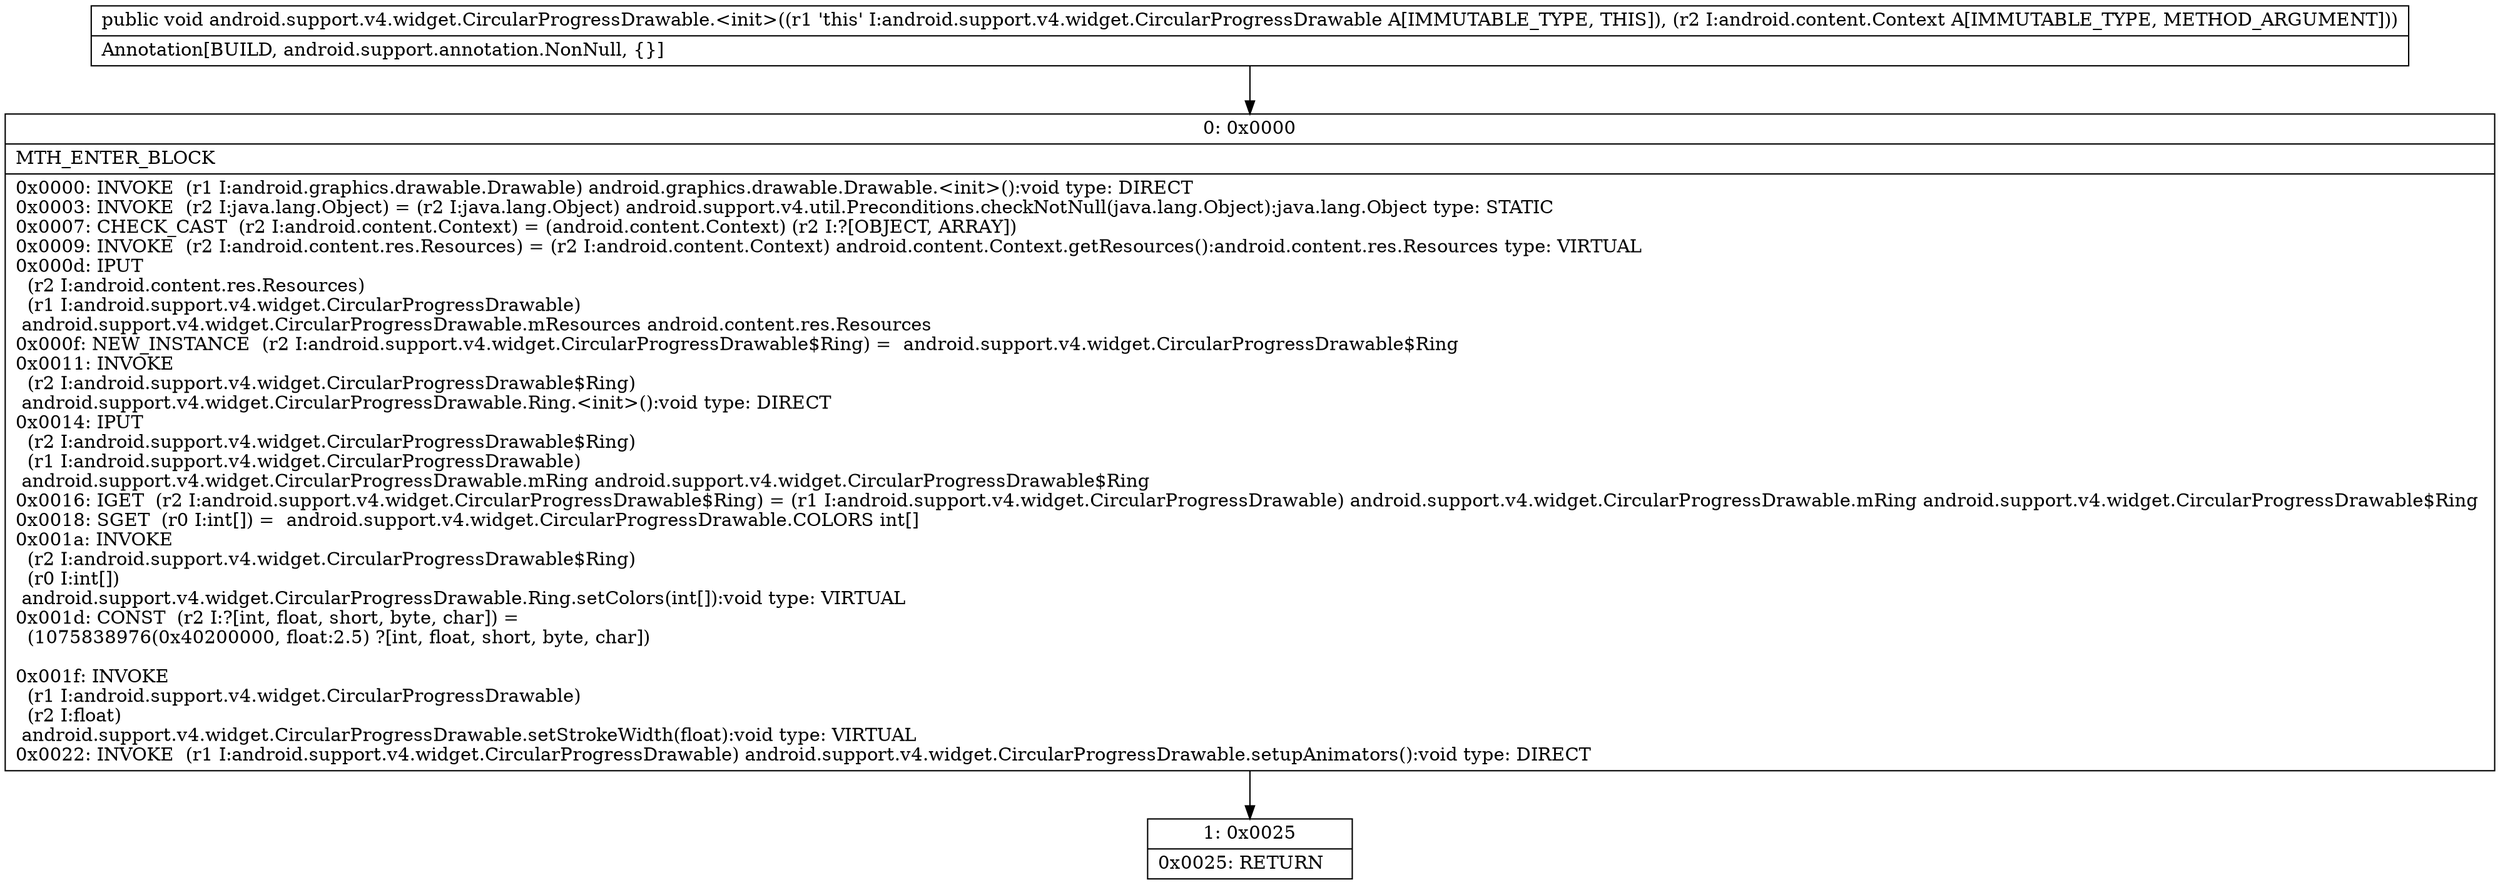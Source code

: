 digraph "CFG forandroid.support.v4.widget.CircularProgressDrawable.\<init\>(Landroid\/content\/Context;)V" {
Node_0 [shape=record,label="{0\:\ 0x0000|MTH_ENTER_BLOCK\l|0x0000: INVOKE  (r1 I:android.graphics.drawable.Drawable) android.graphics.drawable.Drawable.\<init\>():void type: DIRECT \l0x0003: INVOKE  (r2 I:java.lang.Object) = (r2 I:java.lang.Object) android.support.v4.util.Preconditions.checkNotNull(java.lang.Object):java.lang.Object type: STATIC \l0x0007: CHECK_CAST  (r2 I:android.content.Context) = (android.content.Context) (r2 I:?[OBJECT, ARRAY]) \l0x0009: INVOKE  (r2 I:android.content.res.Resources) = (r2 I:android.content.Context) android.content.Context.getResources():android.content.res.Resources type: VIRTUAL \l0x000d: IPUT  \l  (r2 I:android.content.res.Resources)\l  (r1 I:android.support.v4.widget.CircularProgressDrawable)\l android.support.v4.widget.CircularProgressDrawable.mResources android.content.res.Resources \l0x000f: NEW_INSTANCE  (r2 I:android.support.v4.widget.CircularProgressDrawable$Ring) =  android.support.v4.widget.CircularProgressDrawable$Ring \l0x0011: INVOKE  \l  (r2 I:android.support.v4.widget.CircularProgressDrawable$Ring)\l android.support.v4.widget.CircularProgressDrawable.Ring.\<init\>():void type: DIRECT \l0x0014: IPUT  \l  (r2 I:android.support.v4.widget.CircularProgressDrawable$Ring)\l  (r1 I:android.support.v4.widget.CircularProgressDrawable)\l android.support.v4.widget.CircularProgressDrawable.mRing android.support.v4.widget.CircularProgressDrawable$Ring \l0x0016: IGET  (r2 I:android.support.v4.widget.CircularProgressDrawable$Ring) = (r1 I:android.support.v4.widget.CircularProgressDrawable) android.support.v4.widget.CircularProgressDrawable.mRing android.support.v4.widget.CircularProgressDrawable$Ring \l0x0018: SGET  (r0 I:int[]) =  android.support.v4.widget.CircularProgressDrawable.COLORS int[] \l0x001a: INVOKE  \l  (r2 I:android.support.v4.widget.CircularProgressDrawable$Ring)\l  (r0 I:int[])\l android.support.v4.widget.CircularProgressDrawable.Ring.setColors(int[]):void type: VIRTUAL \l0x001d: CONST  (r2 I:?[int, float, short, byte, char]) = \l  (1075838976(0x40200000, float:2.5) ?[int, float, short, byte, char])\l \l0x001f: INVOKE  \l  (r1 I:android.support.v4.widget.CircularProgressDrawable)\l  (r2 I:float)\l android.support.v4.widget.CircularProgressDrawable.setStrokeWidth(float):void type: VIRTUAL \l0x0022: INVOKE  (r1 I:android.support.v4.widget.CircularProgressDrawable) android.support.v4.widget.CircularProgressDrawable.setupAnimators():void type: DIRECT \l}"];
Node_1 [shape=record,label="{1\:\ 0x0025|0x0025: RETURN   \l}"];
MethodNode[shape=record,label="{public void android.support.v4.widget.CircularProgressDrawable.\<init\>((r1 'this' I:android.support.v4.widget.CircularProgressDrawable A[IMMUTABLE_TYPE, THIS]), (r2 I:android.content.Context A[IMMUTABLE_TYPE, METHOD_ARGUMENT]))  | Annotation[BUILD, android.support.annotation.NonNull, \{\}]\l}"];
MethodNode -> Node_0;
Node_0 -> Node_1;
}

